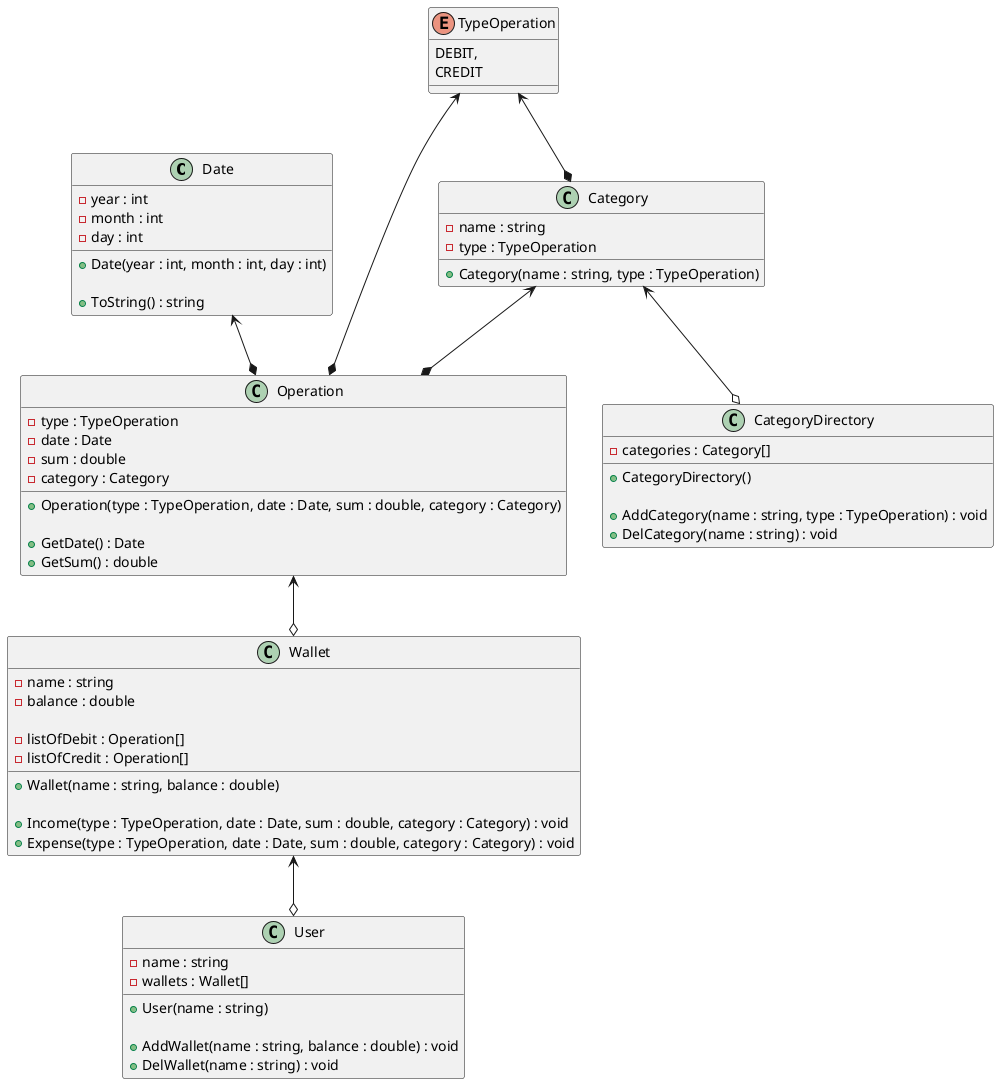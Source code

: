 @startuml
'https://plantuml.com/class-diagram

class Date {
- year : int
- month : int
- day : int

+ Date(year : int, month : int, day : int)

+ ToString() : string
}

enum TypeOperation {
DEBIT,
CREDIT
}

TypeOperation <--* Category
class Category {
- name : string
- type : TypeOperation

+ Category(name : string, type : TypeOperation)
}

Category <--o CategoryDirectory
class CategoryDirectory {
- categories : Category[]

+ CategoryDirectory()

+ AddCategory(name : string, type : TypeOperation) : void
+ DelCategory(name : string) : void
}

Date <--* Operation
TypeOperation <--* Operation
Category <--* Operation
class Operation {
- type : TypeOperation
- date : Date
- sum : double
- category : Category

+ Operation(type : TypeOperation, date : Date, sum : double, category : Category)

+ GetDate() : Date
+ GetSum() : double
}

Operation <--o Wallet
class Wallet {
- name : string
- balance : double

- listOfDebit : Operation[]
- listOfCredit : Operation[]

+ Wallet(name : string, balance : double)

+ Income(type : TypeOperation, date : Date, sum : double, category : Category) : void
+ Expense(type : TypeOperation, date : Date, sum : double, category : Category) : void
}

Wallet <--o User
class User {
- name : string
- wallets : Wallet[]

+ User(name : string)

+ AddWallet(name : string, balance : double) : void
+ DelWallet(name : string) : void
}

@enduml